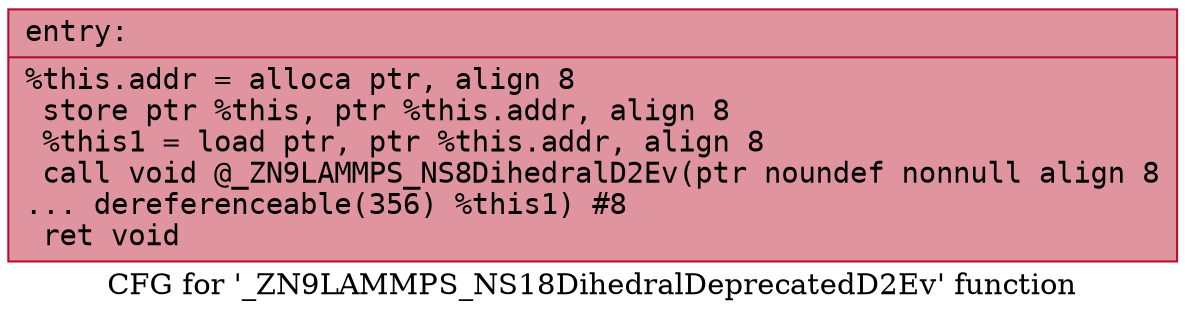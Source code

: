 digraph "CFG for '_ZN9LAMMPS_NS18DihedralDeprecatedD2Ev' function" {
	label="CFG for '_ZN9LAMMPS_NS18DihedralDeprecatedD2Ev' function";

	Node0x56440558ef20 [shape=record,color="#b70d28ff", style=filled, fillcolor="#b70d2870" fontname="Courier",label="{entry:\l|  %this.addr = alloca ptr, align 8\l  store ptr %this, ptr %this.addr, align 8\l  %this1 = load ptr, ptr %this.addr, align 8\l  call void @_ZN9LAMMPS_NS8DihedralD2Ev(ptr noundef nonnull align 8\l... dereferenceable(356) %this1) #8\l  ret void\l}"];
}
